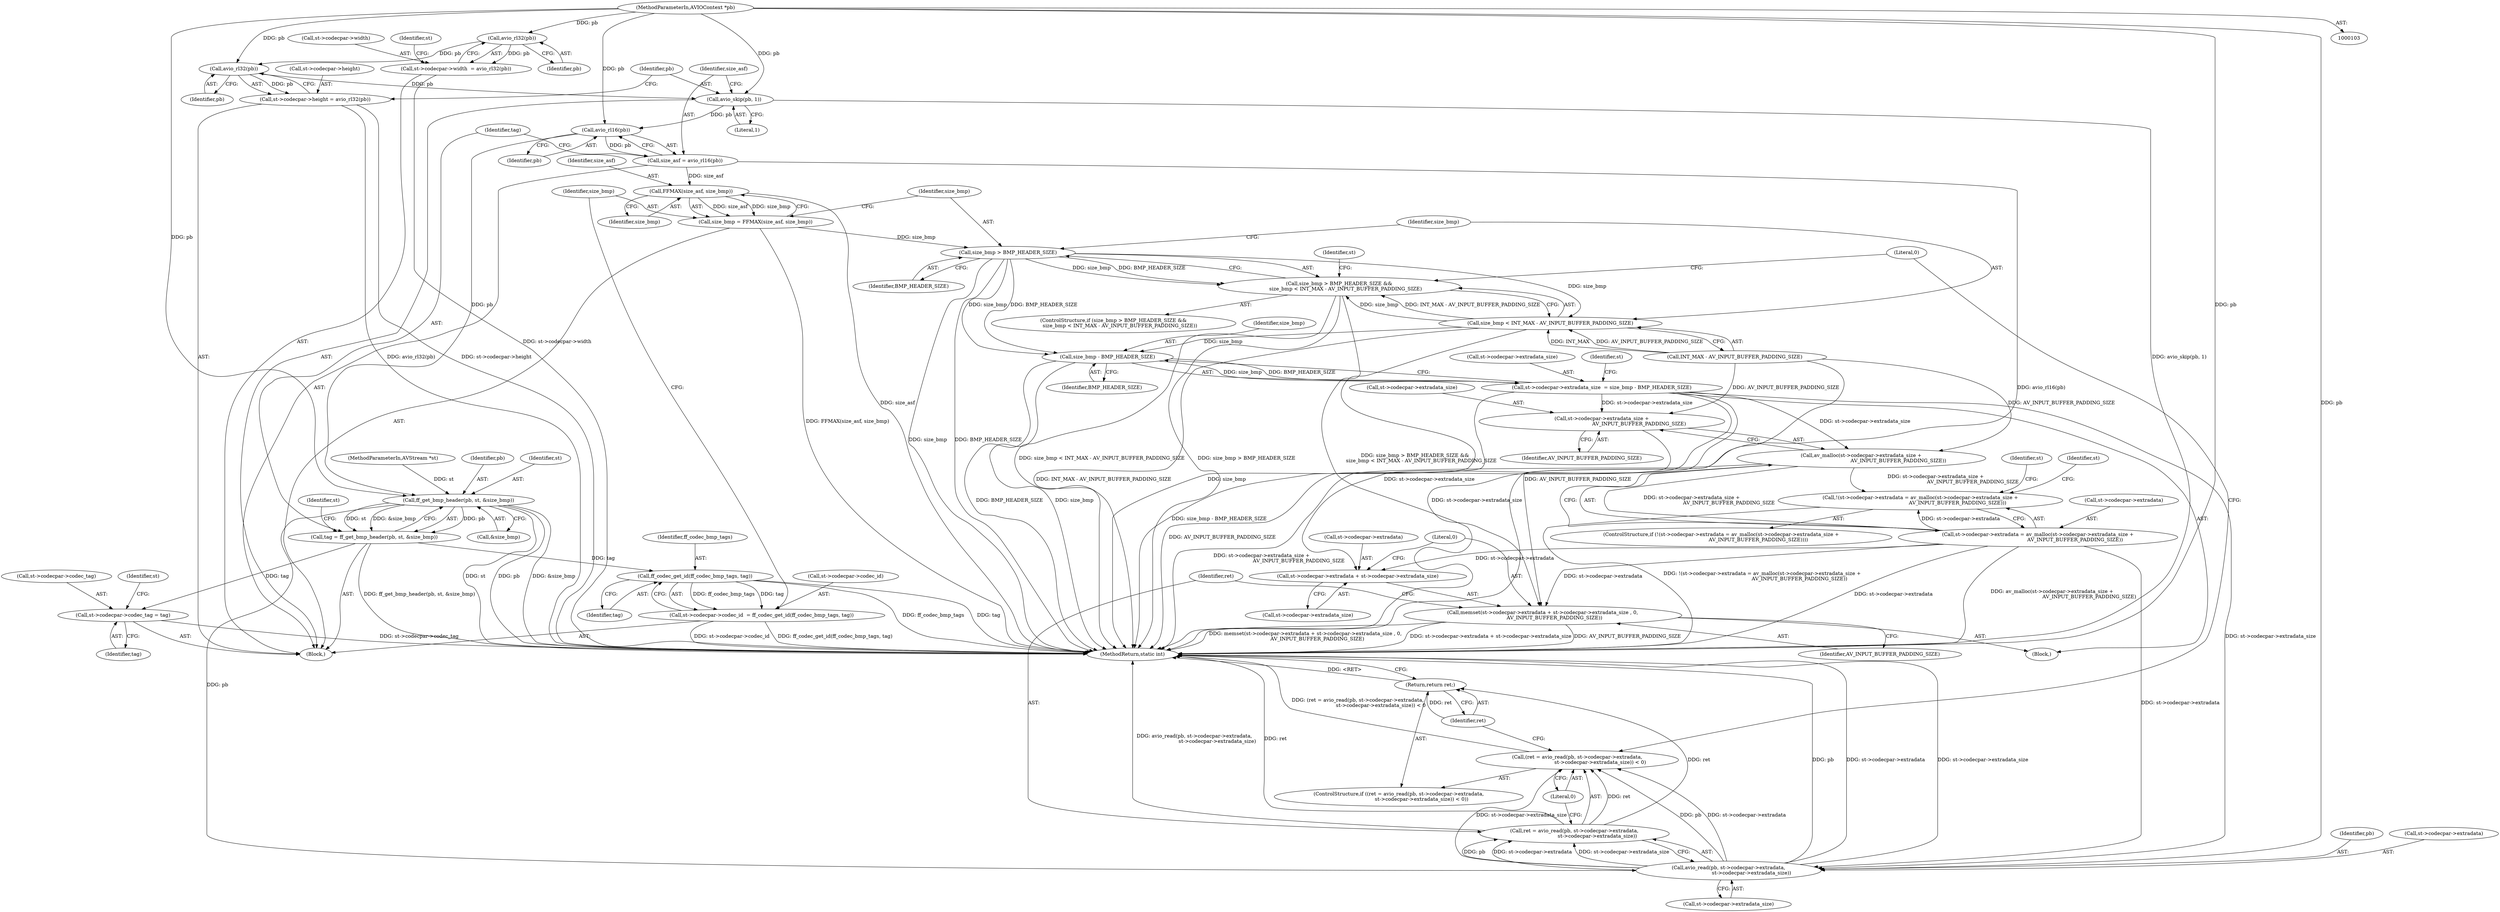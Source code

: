 digraph "0_FFmpeg_2b46ebdbff1d8dec7a3d8ea280a612b91a582869@pointer" {
"1000104" [label="(MethodParameterIn,AVIOContext *pb)"];
"1000116" [label="(Call,avio_rl32(pb))"];
"1000110" [label="(Call,st->codecpar->width  = avio_rl32(pb))"];
"1000124" [label="(Call,avio_rl32(pb))"];
"1000118" [label="(Call,st->codecpar->height = avio_rl32(pb))"];
"1000126" [label="(Call,avio_skip(pb, 1))"];
"1000131" [label="(Call,avio_rl16(pb))"];
"1000129" [label="(Call,size_asf = avio_rl16(pb))"];
"1000158" [label="(Call,FFMAX(size_asf, size_bmp))"];
"1000156" [label="(Call,size_bmp = FFMAX(size_asf, size_bmp))"];
"1000163" [label="(Call,size_bmp > BMP_HEADER_SIZE)"];
"1000162" [label="(Call,size_bmp > BMP_HEADER_SIZE &&\n        size_bmp < INT_MAX - AV_INPUT_BUFFER_PADDING_SIZE)"];
"1000166" [label="(Call,size_bmp < INT_MAX - AV_INPUT_BUFFER_PADDING_SIZE)"];
"1000179" [label="(Call,size_bmp - BMP_HEADER_SIZE)"];
"1000173" [label="(Call,st->codecpar->extradata_size  = size_bmp - BMP_HEADER_SIZE)"];
"1000190" [label="(Call,av_malloc(st->codecpar->extradata_size +\n                                               AV_INPUT_BUFFER_PADDING_SIZE))"];
"1000183" [label="(Call,!(st->codecpar->extradata = av_malloc(st->codecpar->extradata_size +\n                                               AV_INPUT_BUFFER_PADDING_SIZE)))"];
"1000184" [label="(Call,st->codecpar->extradata = av_malloc(st->codecpar->extradata_size +\n                                               AV_INPUT_BUFFER_PADDING_SIZE))"];
"1000209" [label="(Call,memset(st->codecpar->extradata + st->codecpar->extradata_size , 0,\n               AV_INPUT_BUFFER_PADDING_SIZE))"];
"1000210" [label="(Call,st->codecpar->extradata + st->codecpar->extradata_size)"];
"1000227" [label="(Call,avio_read(pb, st->codecpar->extradata,\n                             st->codecpar->extradata_size))"];
"1000224" [label="(Call,(ret = avio_read(pb, st->codecpar->extradata,\n                             st->codecpar->extradata_size)) < 0)"];
"1000225" [label="(Call,ret = avio_read(pb, st->codecpar->extradata,\n                             st->codecpar->extradata_size))"];
"1000240" [label="(Return,return ret;)"];
"1000191" [label="(Call,st->codecpar->extradata_size +\n                                               AV_INPUT_BUFFER_PADDING_SIZE)"];
"1000135" [label="(Call,ff_get_bmp_header(pb, st, &size_bmp))"];
"1000133" [label="(Call,tag = ff_get_bmp_header(pb, st, &size_bmp))"];
"1000140" [label="(Call,st->codecpar->codec_tag = tag)"];
"1000153" [label="(Call,ff_codec_get_id(ff_codec_bmp_tags, tag))"];
"1000147" [label="(Call,st->codecpar->codec_id  = ff_codec_get_id(ff_codec_bmp_tags, tag))"];
"1000227" [label="(Call,avio_read(pb, st->codecpar->extradata,\n                             st->codecpar->extradata_size))"];
"1000171" [label="(Block,)"];
"1000141" [label="(Call,st->codecpar->codec_tag)"];
"1000160" [label="(Identifier,size_bmp)"];
"1000162" [label="(Call,size_bmp > BMP_HEADER_SIZE &&\n        size_bmp < INT_MAX - AV_INPUT_BUFFER_PADDING_SIZE)"];
"1000202" [label="(Identifier,st)"];
"1000129" [label="(Call,size_asf = avio_rl16(pb))"];
"1000156" [label="(Call,size_bmp = FFMAX(size_asf, size_bmp))"];
"1000184" [label="(Call,st->codecpar->extradata = av_malloc(st->codecpar->extradata_size +\n                                               AV_INPUT_BUFFER_PADDING_SIZE))"];
"1000165" [label="(Identifier,BMP_HEADER_SIZE)"];
"1000243" [label="(Literal,0)"];
"1000210" [label="(Call,st->codecpar->extradata + st->codecpar->extradata_size)"];
"1000157" [label="(Identifier,size_bmp)"];
"1000223" [label="(ControlStructure,if ((ret = avio_read(pb, st->codecpar->extradata,\n                             st->codecpar->extradata_size)) < 0))"];
"1000159" [label="(Identifier,size_asf)"];
"1000221" [label="(Literal,0)"];
"1000187" [label="(Identifier,st)"];
"1000106" [label="(Block,)"];
"1000183" [label="(Call,!(st->codecpar->extradata = av_malloc(st->codecpar->extradata_size +\n                                               AV_INPUT_BUFFER_PADDING_SIZE)))"];
"1000138" [label="(Call,&size_bmp)"];
"1000225" [label="(Call,ret = avio_read(pb, st->codecpar->extradata,\n                             st->codecpar->extradata_size))"];
"1000140" [label="(Call,st->codecpar->codec_tag = tag)"];
"1000154" [label="(Identifier,ff_codec_bmp_tags)"];
"1000244" [label="(MethodReturn,static int)"];
"1000117" [label="(Identifier,pb)"];
"1000181" [label="(Identifier,BMP_HEADER_SIZE)"];
"1000168" [label="(Call,INT_MAX - AV_INPUT_BUFFER_PADDING_SIZE)"];
"1000174" [label="(Call,st->codecpar->extradata_size)"];
"1000137" [label="(Identifier,st)"];
"1000234" [label="(Call,st->codecpar->extradata_size)"];
"1000124" [label="(Call,avio_rl32(pb))"];
"1000176" [label="(Identifier,st)"];
"1000147" [label="(Call,st->codecpar->codec_id  = ff_codec_get_id(ff_codec_bmp_tags, tag))"];
"1000146" [label="(Identifier,tag)"];
"1000213" [label="(Identifier,st)"];
"1000224" [label="(Call,(ret = avio_read(pb, st->codecpar->extradata,\n                             st->codecpar->extradata_size)) < 0)"];
"1000127" [label="(Identifier,pb)"];
"1000241" [label="(Identifier,ret)"];
"1000228" [label="(Identifier,pb)"];
"1000161" [label="(ControlStructure,if (size_bmp > BMP_HEADER_SIZE &&\n        size_bmp < INT_MAX - AV_INPUT_BUFFER_PADDING_SIZE))"];
"1000143" [label="(Identifier,st)"];
"1000166" [label="(Call,size_bmp < INT_MAX - AV_INPUT_BUFFER_PADDING_SIZE)"];
"1000128" [label="(Literal,1)"];
"1000173" [label="(Call,st->codecpar->extradata_size  = size_bmp - BMP_HEADER_SIZE)"];
"1000222" [label="(Identifier,AV_INPUT_BUFFER_PADDING_SIZE)"];
"1000134" [label="(Identifier,tag)"];
"1000240" [label="(Return,return ret;)"];
"1000150" [label="(Identifier,st)"];
"1000126" [label="(Call,avio_skip(pb, 1))"];
"1000153" [label="(Call,ff_codec_get_id(ff_codec_bmp_tags, tag))"];
"1000164" [label="(Identifier,size_bmp)"];
"1000229" [label="(Call,st->codecpar->extradata)"];
"1000192" [label="(Call,st->codecpar->extradata_size)"];
"1000105" [label="(MethodParameterIn,AVStream *st)"];
"1000182" [label="(ControlStructure,if (!(st->codecpar->extradata = av_malloc(st->codecpar->extradata_size +\n                                               AV_INPUT_BUFFER_PADDING_SIZE))))"];
"1000131" [label="(Call,avio_rl16(pb))"];
"1000132" [label="(Identifier,pb)"];
"1000104" [label="(MethodParameterIn,AVIOContext *pb)"];
"1000148" [label="(Call,st->codecpar->codec_id)"];
"1000179" [label="(Call,size_bmp - BMP_HEADER_SIZE)"];
"1000111" [label="(Call,st->codecpar->width)"];
"1000226" [label="(Identifier,ret)"];
"1000209" [label="(Call,memset(st->codecpar->extradata + st->codecpar->extradata_size , 0,\n               AV_INPUT_BUFFER_PADDING_SIZE))"];
"1000135" [label="(Call,ff_get_bmp_header(pb, st, &size_bmp))"];
"1000185" [label="(Call,st->codecpar->extradata)"];
"1000130" [label="(Identifier,size_asf)"];
"1000121" [label="(Identifier,st)"];
"1000211" [label="(Call,st->codecpar->extradata)"];
"1000167" [label="(Identifier,size_bmp)"];
"1000197" [label="(Identifier,AV_INPUT_BUFFER_PADDING_SIZE)"];
"1000180" [label="(Identifier,size_bmp)"];
"1000118" [label="(Call,st->codecpar->height = avio_rl32(pb))"];
"1000119" [label="(Call,st->codecpar->height)"];
"1000216" [label="(Call,st->codecpar->extradata_size)"];
"1000125" [label="(Identifier,pb)"];
"1000163" [label="(Call,size_bmp > BMP_HEADER_SIZE)"];
"1000190" [label="(Call,av_malloc(st->codecpar->extradata_size +\n                                               AV_INPUT_BUFFER_PADDING_SIZE))"];
"1000136" [label="(Identifier,pb)"];
"1000191" [label="(Call,st->codecpar->extradata_size +\n                                               AV_INPUT_BUFFER_PADDING_SIZE)"];
"1000116" [label="(Call,avio_rl32(pb))"];
"1000133" [label="(Call,tag = ff_get_bmp_header(pb, st, &size_bmp))"];
"1000158" [label="(Call,FFMAX(size_asf, size_bmp))"];
"1000155" [label="(Identifier,tag)"];
"1000239" [label="(Literal,0)"];
"1000110" [label="(Call,st->codecpar->width  = avio_rl32(pb))"];
"1000104" -> "1000103"  [label="AST: "];
"1000104" -> "1000244"  [label="DDG: pb"];
"1000104" -> "1000116"  [label="DDG: pb"];
"1000104" -> "1000124"  [label="DDG: pb"];
"1000104" -> "1000126"  [label="DDG: pb"];
"1000104" -> "1000131"  [label="DDG: pb"];
"1000104" -> "1000135"  [label="DDG: pb"];
"1000104" -> "1000227"  [label="DDG: pb"];
"1000116" -> "1000110"  [label="AST: "];
"1000116" -> "1000117"  [label="CFG: "];
"1000117" -> "1000116"  [label="AST: "];
"1000110" -> "1000116"  [label="CFG: "];
"1000116" -> "1000110"  [label="DDG: pb"];
"1000116" -> "1000124"  [label="DDG: pb"];
"1000110" -> "1000106"  [label="AST: "];
"1000111" -> "1000110"  [label="AST: "];
"1000121" -> "1000110"  [label="CFG: "];
"1000110" -> "1000244"  [label="DDG: st->codecpar->width"];
"1000124" -> "1000118"  [label="AST: "];
"1000124" -> "1000125"  [label="CFG: "];
"1000125" -> "1000124"  [label="AST: "];
"1000118" -> "1000124"  [label="CFG: "];
"1000124" -> "1000118"  [label="DDG: pb"];
"1000124" -> "1000126"  [label="DDG: pb"];
"1000118" -> "1000106"  [label="AST: "];
"1000119" -> "1000118"  [label="AST: "];
"1000127" -> "1000118"  [label="CFG: "];
"1000118" -> "1000244"  [label="DDG: st->codecpar->height"];
"1000118" -> "1000244"  [label="DDG: avio_rl32(pb)"];
"1000126" -> "1000106"  [label="AST: "];
"1000126" -> "1000128"  [label="CFG: "];
"1000127" -> "1000126"  [label="AST: "];
"1000128" -> "1000126"  [label="AST: "];
"1000130" -> "1000126"  [label="CFG: "];
"1000126" -> "1000244"  [label="DDG: avio_skip(pb, 1)"];
"1000126" -> "1000131"  [label="DDG: pb"];
"1000131" -> "1000129"  [label="AST: "];
"1000131" -> "1000132"  [label="CFG: "];
"1000132" -> "1000131"  [label="AST: "];
"1000129" -> "1000131"  [label="CFG: "];
"1000131" -> "1000129"  [label="DDG: pb"];
"1000131" -> "1000135"  [label="DDG: pb"];
"1000129" -> "1000106"  [label="AST: "];
"1000130" -> "1000129"  [label="AST: "];
"1000134" -> "1000129"  [label="CFG: "];
"1000129" -> "1000244"  [label="DDG: avio_rl16(pb)"];
"1000129" -> "1000158"  [label="DDG: size_asf"];
"1000158" -> "1000156"  [label="AST: "];
"1000158" -> "1000160"  [label="CFG: "];
"1000159" -> "1000158"  [label="AST: "];
"1000160" -> "1000158"  [label="AST: "];
"1000156" -> "1000158"  [label="CFG: "];
"1000158" -> "1000244"  [label="DDG: size_asf"];
"1000158" -> "1000156"  [label="DDG: size_asf"];
"1000158" -> "1000156"  [label="DDG: size_bmp"];
"1000156" -> "1000106"  [label="AST: "];
"1000157" -> "1000156"  [label="AST: "];
"1000164" -> "1000156"  [label="CFG: "];
"1000156" -> "1000244"  [label="DDG: FFMAX(size_asf, size_bmp)"];
"1000156" -> "1000163"  [label="DDG: size_bmp"];
"1000163" -> "1000162"  [label="AST: "];
"1000163" -> "1000165"  [label="CFG: "];
"1000164" -> "1000163"  [label="AST: "];
"1000165" -> "1000163"  [label="AST: "];
"1000167" -> "1000163"  [label="CFG: "];
"1000162" -> "1000163"  [label="CFG: "];
"1000163" -> "1000244"  [label="DDG: size_bmp"];
"1000163" -> "1000244"  [label="DDG: BMP_HEADER_SIZE"];
"1000163" -> "1000162"  [label="DDG: size_bmp"];
"1000163" -> "1000162"  [label="DDG: BMP_HEADER_SIZE"];
"1000163" -> "1000166"  [label="DDG: size_bmp"];
"1000163" -> "1000179"  [label="DDG: size_bmp"];
"1000163" -> "1000179"  [label="DDG: BMP_HEADER_SIZE"];
"1000162" -> "1000161"  [label="AST: "];
"1000162" -> "1000166"  [label="CFG: "];
"1000166" -> "1000162"  [label="AST: "];
"1000176" -> "1000162"  [label="CFG: "];
"1000243" -> "1000162"  [label="CFG: "];
"1000162" -> "1000244"  [label="DDG: size_bmp < INT_MAX - AV_INPUT_BUFFER_PADDING_SIZE"];
"1000162" -> "1000244"  [label="DDG: size_bmp > BMP_HEADER_SIZE"];
"1000162" -> "1000244"  [label="DDG: size_bmp > BMP_HEADER_SIZE &&\n        size_bmp < INT_MAX - AV_INPUT_BUFFER_PADDING_SIZE"];
"1000166" -> "1000162"  [label="DDG: size_bmp"];
"1000166" -> "1000162"  [label="DDG: INT_MAX - AV_INPUT_BUFFER_PADDING_SIZE"];
"1000166" -> "1000168"  [label="CFG: "];
"1000167" -> "1000166"  [label="AST: "];
"1000168" -> "1000166"  [label="AST: "];
"1000166" -> "1000244"  [label="DDG: INT_MAX - AV_INPUT_BUFFER_PADDING_SIZE"];
"1000166" -> "1000244"  [label="DDG: size_bmp"];
"1000168" -> "1000166"  [label="DDG: INT_MAX"];
"1000168" -> "1000166"  [label="DDG: AV_INPUT_BUFFER_PADDING_SIZE"];
"1000166" -> "1000179"  [label="DDG: size_bmp"];
"1000179" -> "1000173"  [label="AST: "];
"1000179" -> "1000181"  [label="CFG: "];
"1000180" -> "1000179"  [label="AST: "];
"1000181" -> "1000179"  [label="AST: "];
"1000173" -> "1000179"  [label="CFG: "];
"1000179" -> "1000244"  [label="DDG: BMP_HEADER_SIZE"];
"1000179" -> "1000244"  [label="DDG: size_bmp"];
"1000179" -> "1000173"  [label="DDG: size_bmp"];
"1000179" -> "1000173"  [label="DDG: BMP_HEADER_SIZE"];
"1000173" -> "1000171"  [label="AST: "];
"1000174" -> "1000173"  [label="AST: "];
"1000187" -> "1000173"  [label="CFG: "];
"1000173" -> "1000244"  [label="DDG: size_bmp - BMP_HEADER_SIZE"];
"1000173" -> "1000190"  [label="DDG: st->codecpar->extradata_size"];
"1000173" -> "1000191"  [label="DDG: st->codecpar->extradata_size"];
"1000173" -> "1000209"  [label="DDG: st->codecpar->extradata_size"];
"1000173" -> "1000210"  [label="DDG: st->codecpar->extradata_size"];
"1000173" -> "1000227"  [label="DDG: st->codecpar->extradata_size"];
"1000190" -> "1000184"  [label="AST: "];
"1000190" -> "1000191"  [label="CFG: "];
"1000191" -> "1000190"  [label="AST: "];
"1000184" -> "1000190"  [label="CFG: "];
"1000190" -> "1000244"  [label="DDG: st->codecpar->extradata_size +\n                                               AV_INPUT_BUFFER_PADDING_SIZE"];
"1000190" -> "1000183"  [label="DDG: st->codecpar->extradata_size +\n                                               AV_INPUT_BUFFER_PADDING_SIZE"];
"1000190" -> "1000184"  [label="DDG: st->codecpar->extradata_size +\n                                               AV_INPUT_BUFFER_PADDING_SIZE"];
"1000168" -> "1000190"  [label="DDG: AV_INPUT_BUFFER_PADDING_SIZE"];
"1000183" -> "1000182"  [label="AST: "];
"1000183" -> "1000184"  [label="CFG: "];
"1000184" -> "1000183"  [label="AST: "];
"1000202" -> "1000183"  [label="CFG: "];
"1000213" -> "1000183"  [label="CFG: "];
"1000183" -> "1000244"  [label="DDG: !(st->codecpar->extradata = av_malloc(st->codecpar->extradata_size +\n                                               AV_INPUT_BUFFER_PADDING_SIZE))"];
"1000184" -> "1000183"  [label="DDG: st->codecpar->extradata"];
"1000185" -> "1000184"  [label="AST: "];
"1000184" -> "1000244"  [label="DDG: st->codecpar->extradata"];
"1000184" -> "1000244"  [label="DDG: av_malloc(st->codecpar->extradata_size +\n                                               AV_INPUT_BUFFER_PADDING_SIZE)"];
"1000184" -> "1000209"  [label="DDG: st->codecpar->extradata"];
"1000184" -> "1000210"  [label="DDG: st->codecpar->extradata"];
"1000184" -> "1000227"  [label="DDG: st->codecpar->extradata"];
"1000209" -> "1000171"  [label="AST: "];
"1000209" -> "1000222"  [label="CFG: "];
"1000210" -> "1000209"  [label="AST: "];
"1000221" -> "1000209"  [label="AST: "];
"1000222" -> "1000209"  [label="AST: "];
"1000226" -> "1000209"  [label="CFG: "];
"1000209" -> "1000244"  [label="DDG: memset(st->codecpar->extradata + st->codecpar->extradata_size , 0,\n               AV_INPUT_BUFFER_PADDING_SIZE)"];
"1000209" -> "1000244"  [label="DDG: st->codecpar->extradata + st->codecpar->extradata_size"];
"1000209" -> "1000244"  [label="DDG: AV_INPUT_BUFFER_PADDING_SIZE"];
"1000168" -> "1000209"  [label="DDG: AV_INPUT_BUFFER_PADDING_SIZE"];
"1000210" -> "1000216"  [label="CFG: "];
"1000211" -> "1000210"  [label="AST: "];
"1000216" -> "1000210"  [label="AST: "];
"1000221" -> "1000210"  [label="CFG: "];
"1000227" -> "1000225"  [label="AST: "];
"1000227" -> "1000234"  [label="CFG: "];
"1000228" -> "1000227"  [label="AST: "];
"1000229" -> "1000227"  [label="AST: "];
"1000234" -> "1000227"  [label="AST: "];
"1000225" -> "1000227"  [label="CFG: "];
"1000227" -> "1000244"  [label="DDG: pb"];
"1000227" -> "1000244"  [label="DDG: st->codecpar->extradata"];
"1000227" -> "1000244"  [label="DDG: st->codecpar->extradata_size"];
"1000227" -> "1000224"  [label="DDG: pb"];
"1000227" -> "1000224"  [label="DDG: st->codecpar->extradata"];
"1000227" -> "1000224"  [label="DDG: st->codecpar->extradata_size"];
"1000227" -> "1000225"  [label="DDG: pb"];
"1000227" -> "1000225"  [label="DDG: st->codecpar->extradata"];
"1000227" -> "1000225"  [label="DDG: st->codecpar->extradata_size"];
"1000135" -> "1000227"  [label="DDG: pb"];
"1000224" -> "1000223"  [label="AST: "];
"1000224" -> "1000239"  [label="CFG: "];
"1000225" -> "1000224"  [label="AST: "];
"1000239" -> "1000224"  [label="AST: "];
"1000241" -> "1000224"  [label="CFG: "];
"1000243" -> "1000224"  [label="CFG: "];
"1000224" -> "1000244"  [label="DDG: (ret = avio_read(pb, st->codecpar->extradata,\n                             st->codecpar->extradata_size)) < 0"];
"1000225" -> "1000224"  [label="DDG: ret"];
"1000226" -> "1000225"  [label="AST: "];
"1000239" -> "1000225"  [label="CFG: "];
"1000225" -> "1000244"  [label="DDG: avio_read(pb, st->codecpar->extradata,\n                             st->codecpar->extradata_size)"];
"1000225" -> "1000244"  [label="DDG: ret"];
"1000225" -> "1000240"  [label="DDG: ret"];
"1000240" -> "1000223"  [label="AST: "];
"1000240" -> "1000241"  [label="CFG: "];
"1000241" -> "1000240"  [label="AST: "];
"1000244" -> "1000240"  [label="CFG: "];
"1000240" -> "1000244"  [label="DDG: <RET>"];
"1000241" -> "1000240"  [label="DDG: ret"];
"1000191" -> "1000197"  [label="CFG: "];
"1000192" -> "1000191"  [label="AST: "];
"1000197" -> "1000191"  [label="AST: "];
"1000191" -> "1000244"  [label="DDG: AV_INPUT_BUFFER_PADDING_SIZE"];
"1000168" -> "1000191"  [label="DDG: AV_INPUT_BUFFER_PADDING_SIZE"];
"1000135" -> "1000133"  [label="AST: "];
"1000135" -> "1000138"  [label="CFG: "];
"1000136" -> "1000135"  [label="AST: "];
"1000137" -> "1000135"  [label="AST: "];
"1000138" -> "1000135"  [label="AST: "];
"1000133" -> "1000135"  [label="CFG: "];
"1000135" -> "1000244"  [label="DDG: st"];
"1000135" -> "1000244"  [label="DDG: pb"];
"1000135" -> "1000244"  [label="DDG: &size_bmp"];
"1000135" -> "1000133"  [label="DDG: pb"];
"1000135" -> "1000133"  [label="DDG: st"];
"1000135" -> "1000133"  [label="DDG: &size_bmp"];
"1000105" -> "1000135"  [label="DDG: st"];
"1000133" -> "1000106"  [label="AST: "];
"1000134" -> "1000133"  [label="AST: "];
"1000143" -> "1000133"  [label="CFG: "];
"1000133" -> "1000244"  [label="DDG: ff_get_bmp_header(pb, st, &size_bmp)"];
"1000133" -> "1000140"  [label="DDG: tag"];
"1000133" -> "1000153"  [label="DDG: tag"];
"1000140" -> "1000106"  [label="AST: "];
"1000140" -> "1000146"  [label="CFG: "];
"1000141" -> "1000140"  [label="AST: "];
"1000146" -> "1000140"  [label="AST: "];
"1000150" -> "1000140"  [label="CFG: "];
"1000140" -> "1000244"  [label="DDG: st->codecpar->codec_tag"];
"1000153" -> "1000147"  [label="AST: "];
"1000153" -> "1000155"  [label="CFG: "];
"1000154" -> "1000153"  [label="AST: "];
"1000155" -> "1000153"  [label="AST: "];
"1000147" -> "1000153"  [label="CFG: "];
"1000153" -> "1000244"  [label="DDG: ff_codec_bmp_tags"];
"1000153" -> "1000244"  [label="DDG: tag"];
"1000153" -> "1000147"  [label="DDG: ff_codec_bmp_tags"];
"1000153" -> "1000147"  [label="DDG: tag"];
"1000147" -> "1000106"  [label="AST: "];
"1000148" -> "1000147"  [label="AST: "];
"1000157" -> "1000147"  [label="CFG: "];
"1000147" -> "1000244"  [label="DDG: st->codecpar->codec_id"];
"1000147" -> "1000244"  [label="DDG: ff_codec_get_id(ff_codec_bmp_tags, tag)"];
}

